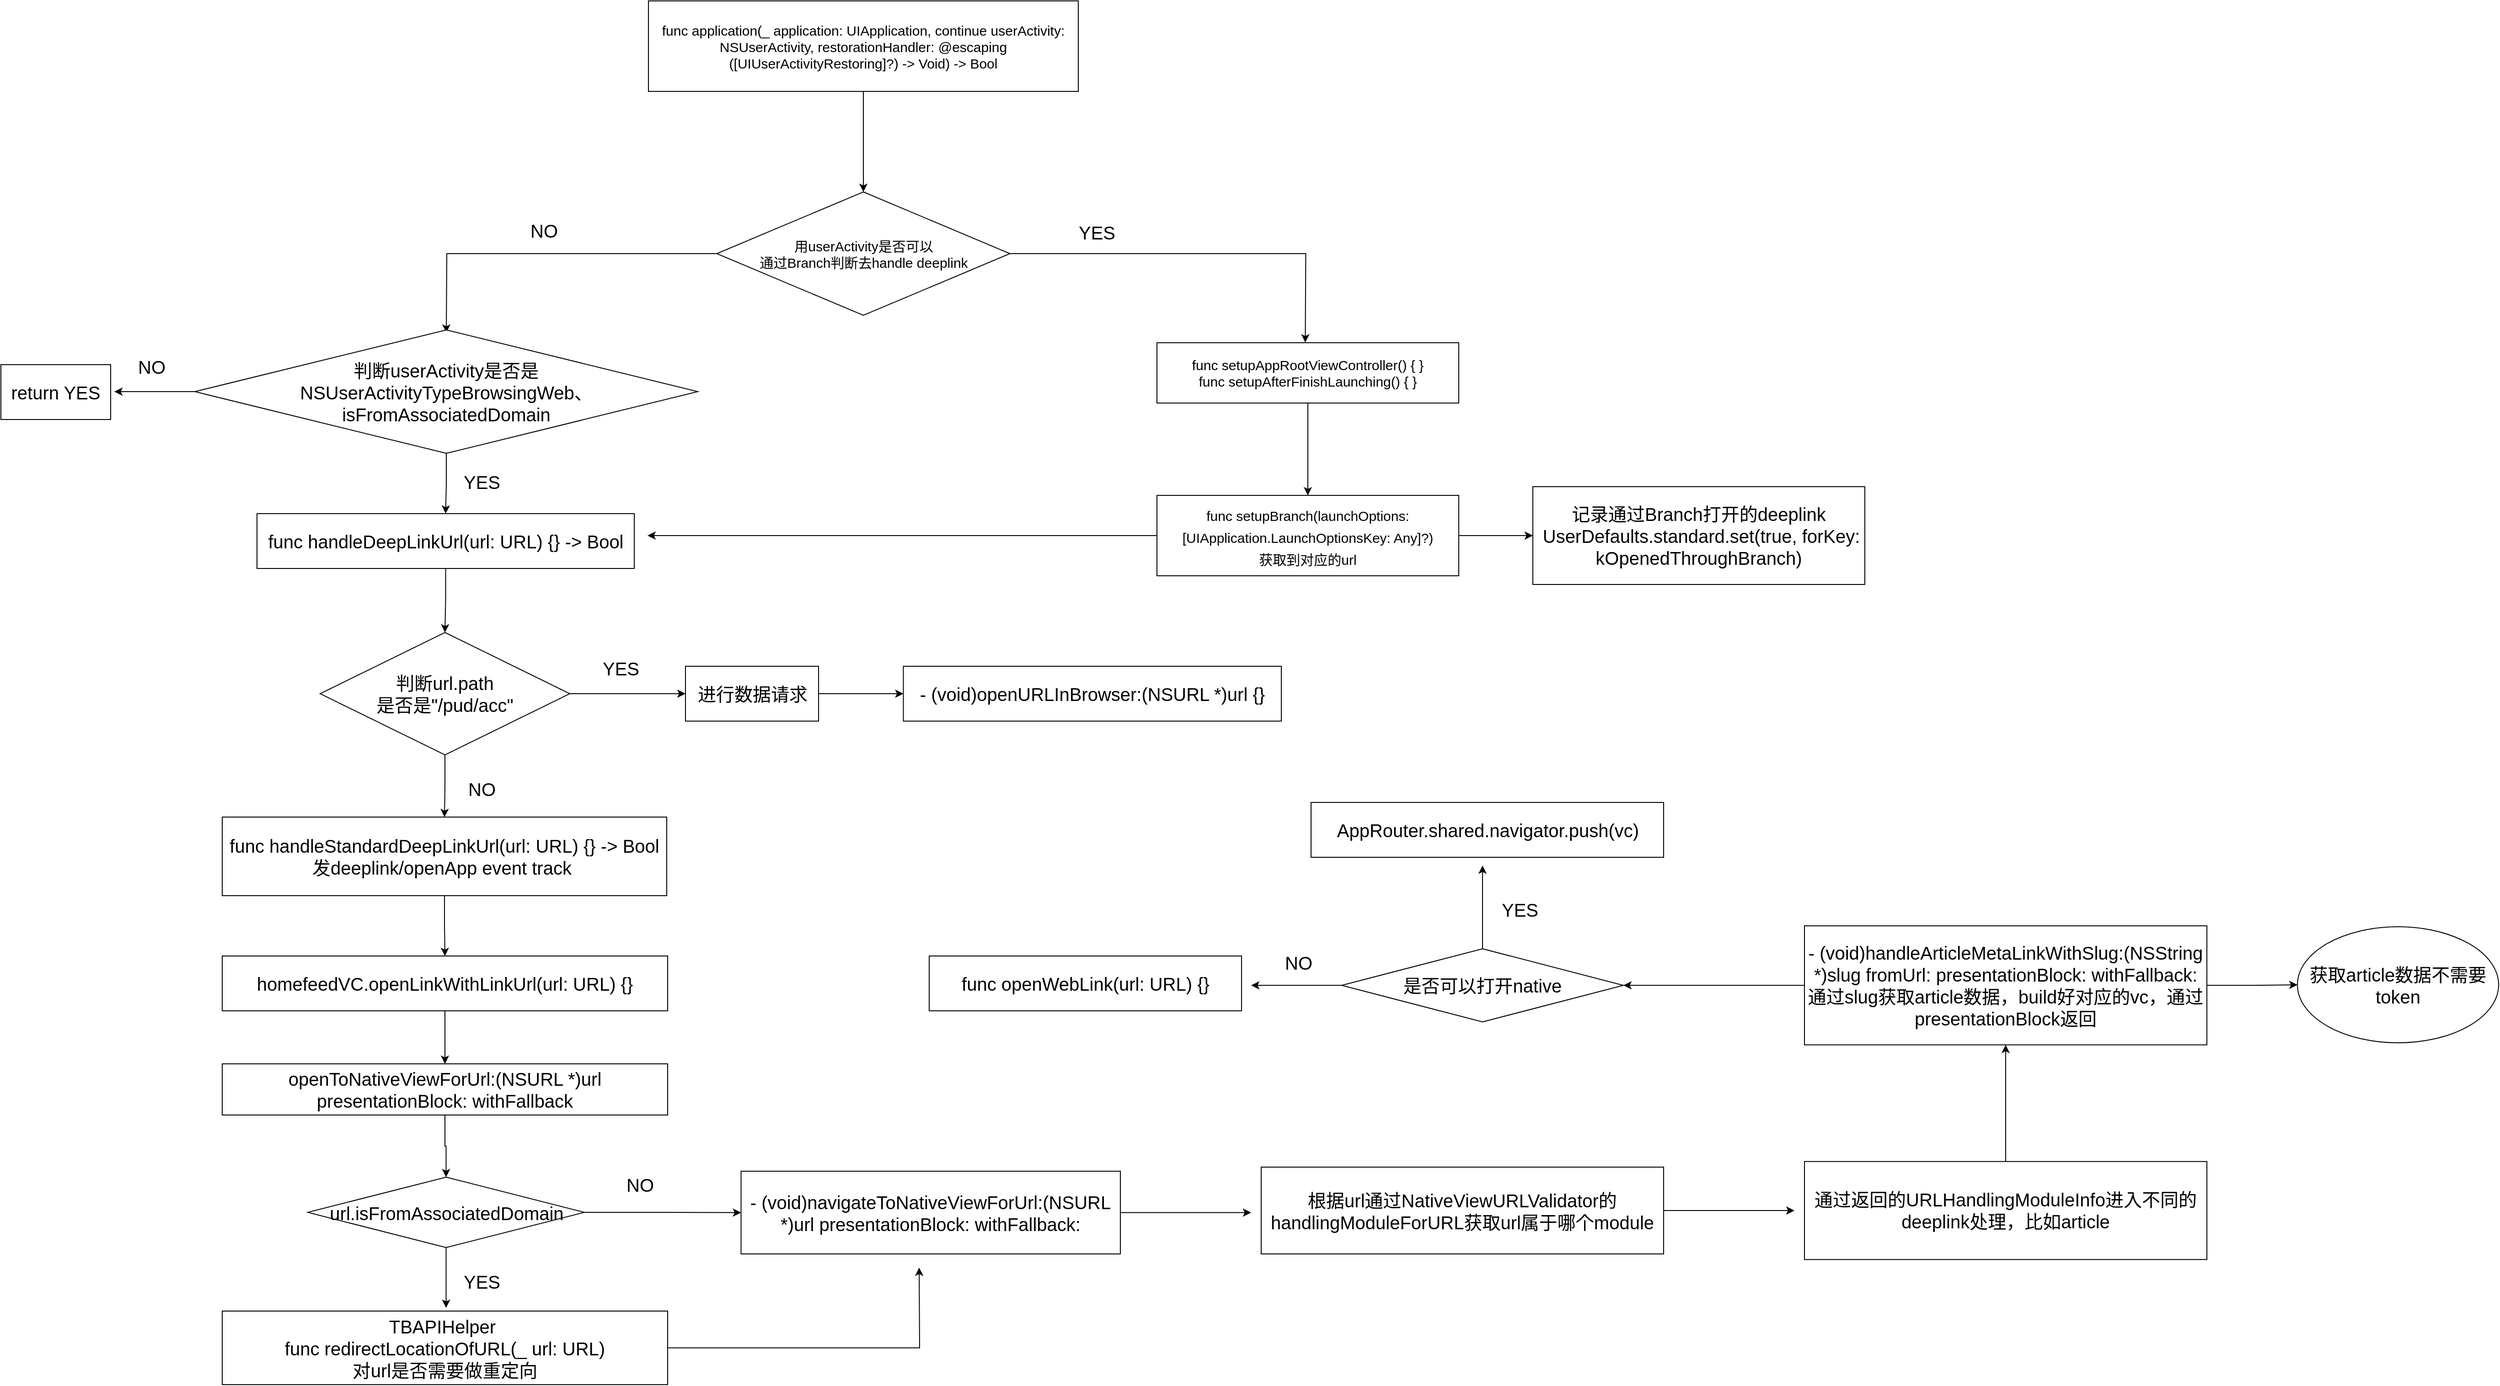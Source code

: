 <mxfile version="20.3.6" type="github">
  <diagram id="FDr8g_7TmeWDJbLXRSmU" name="Page-1">
    <mxGraphModel dx="1892" dy="1178" grid="1" gridSize="11" guides="1" tooltips="1" connect="1" arrows="1" fold="1" page="1" pageScale="1" pageWidth="3300" pageHeight="4681" math="0" shadow="0">
      <root>
        <mxCell id="0" />
        <mxCell id="1" parent="0" />
        <mxCell id="Dw6xoMdAvUMok9ZEsRMh-5" style="edgeStyle=orthogonalEdgeStyle;rounded=0;orthogonalLoop=1;jettySize=auto;html=1;entryX=0.5;entryY=0;entryDx=0;entryDy=0;fontSize=15;" edge="1" parent="1" source="Dw6xoMdAvUMok9ZEsRMh-1" target="Dw6xoMdAvUMok9ZEsRMh-2">
          <mxGeometry relative="1" as="geometry" />
        </mxCell>
        <mxCell id="Dw6xoMdAvUMok9ZEsRMh-1" value="&lt;font style=&quot;font-size: 15px;&quot;&gt;func application(_ application: UIApplication, continue userActivity: NSUserActivity, restorationHandler: @escaping ([UIUserActivityRestoring]?) -&amp;gt; Void) -&amp;gt; Bool&lt;/font&gt;" style="rounded=0;whiteSpace=wrap;html=1;" vertex="1" parent="1">
          <mxGeometry x="760" y="110" width="470" height="99" as="geometry" />
        </mxCell>
        <mxCell id="Dw6xoMdAvUMok9ZEsRMh-7" style="edgeStyle=orthogonalEdgeStyle;rounded=0;orthogonalLoop=1;jettySize=auto;html=1;fontSize=15;entryX=0.434;entryY=-0.005;entryDx=0;entryDy=0;entryPerimeter=0;exitX=1;exitY=0.5;exitDx=0;exitDy=0;" edge="1" parent="1" source="Dw6xoMdAvUMok9ZEsRMh-2">
          <mxGeometry relative="1" as="geometry">
            <mxPoint x="1478.22" y="483.725" as="targetPoint" />
            <mxPoint x="1174.08" y="386.571" as="sourcePoint" />
          </mxGeometry>
        </mxCell>
        <mxCell id="Dw6xoMdAvUMok9ZEsRMh-14" style="edgeStyle=orthogonalEdgeStyle;rounded=0;orthogonalLoop=1;jettySize=auto;html=1;fontSize=20;" edge="1" parent="1" source="Dw6xoMdAvUMok9ZEsRMh-2">
          <mxGeometry relative="1" as="geometry">
            <mxPoint x="539.0" y="473" as="targetPoint" />
          </mxGeometry>
        </mxCell>
        <mxCell id="Dw6xoMdAvUMok9ZEsRMh-2" value="用userActivity是否可以&lt;br&gt;通过Branch判断去handle deeplink" style="rhombus;whiteSpace=wrap;html=1;fontSize=15;" vertex="1" parent="1">
          <mxGeometry x="834.75" y="319" width="320.5" height="135" as="geometry" />
        </mxCell>
        <mxCell id="Dw6xoMdAvUMok9ZEsRMh-10" style="edgeStyle=orthogonalEdgeStyle;rounded=0;orthogonalLoop=1;jettySize=auto;html=1;fontSize=20;" edge="1" parent="1" source="Dw6xoMdAvUMok9ZEsRMh-6" target="Dw6xoMdAvUMok9ZEsRMh-9">
          <mxGeometry relative="1" as="geometry" />
        </mxCell>
        <mxCell id="Dw6xoMdAvUMok9ZEsRMh-6" value="func&amp;nbsp;setupAppRootViewController() { }&lt;br&gt;func&amp;nbsp;setupAfterFinishLaunching() { }&lt;br&gt;" style="rounded=0;whiteSpace=wrap;html=1;fontSize=15;" vertex="1" parent="1">
          <mxGeometry x="1316" y="484" width="330" height="66" as="geometry" />
        </mxCell>
        <mxCell id="Dw6xoMdAvUMok9ZEsRMh-8" value="&lt;span style=&quot;font-size: 20px;&quot;&gt;YES&lt;/span&gt;" style="text;html=1;align=center;verticalAlign=middle;resizable=0;points=[];autosize=1;strokeColor=none;fillColor=none;fontSize=15;" vertex="1" parent="1">
          <mxGeometry x="1217" y="346" width="66" height="33" as="geometry" />
        </mxCell>
        <mxCell id="Dw6xoMdAvUMok9ZEsRMh-30" style="edgeStyle=orthogonalEdgeStyle;rounded=0;orthogonalLoop=1;jettySize=auto;html=1;entryX=0;entryY=0.5;entryDx=0;entryDy=0;fontSize=20;" edge="1" parent="1" source="Dw6xoMdAvUMok9ZEsRMh-9" target="Dw6xoMdAvUMok9ZEsRMh-11">
          <mxGeometry relative="1" as="geometry" />
        </mxCell>
        <mxCell id="Dw6xoMdAvUMok9ZEsRMh-35" style="edgeStyle=orthogonalEdgeStyle;rounded=0;orthogonalLoop=1;jettySize=auto;html=1;fontSize=20;" edge="1" parent="1" source="Dw6xoMdAvUMok9ZEsRMh-9">
          <mxGeometry relative="1" as="geometry">
            <mxPoint x="759" y="695.0" as="targetPoint" />
          </mxGeometry>
        </mxCell>
        <mxCell id="Dw6xoMdAvUMok9ZEsRMh-9" value="&lt;span style=&quot;font-size: 15px;&quot;&gt;func setupBranch(launchOptions: [UIApplication.LaunchOptionsKey: Any]?)&lt;br&gt;获取到对应的url&lt;br&gt;&lt;/span&gt;" style="rounded=0;whiteSpace=wrap;html=1;fontSize=20;" vertex="1" parent="1">
          <mxGeometry x="1316" y="651" width="330" height="88" as="geometry" />
        </mxCell>
        <mxCell id="Dw6xoMdAvUMok9ZEsRMh-11" value="记录通过Branch打开的deeplink&lt;br&gt;&amp;nbsp;UserDefaults.standard.set(true, forKey: kOpenedThroughBranch)" style="rounded=0;whiteSpace=wrap;html=1;fontSize=20;" vertex="1" parent="1">
          <mxGeometry x="1727" y="641.5" width="363" height="107" as="geometry" />
        </mxCell>
        <mxCell id="Dw6xoMdAvUMok9ZEsRMh-15" value="NO" style="text;html=1;strokeColor=none;fillColor=none;align=center;verticalAlign=middle;whiteSpace=wrap;rounded=0;fontSize=20;" vertex="1" parent="1">
          <mxGeometry x="616" y="346" width="60" height="30" as="geometry" />
        </mxCell>
        <mxCell id="Dw6xoMdAvUMok9ZEsRMh-18" style="edgeStyle=orthogonalEdgeStyle;rounded=0;orthogonalLoop=1;jettySize=auto;html=1;fontSize=20;" edge="1" parent="1" source="Dw6xoMdAvUMok9ZEsRMh-16">
          <mxGeometry relative="1" as="geometry">
            <mxPoint x="176" y="537.5" as="targetPoint" />
          </mxGeometry>
        </mxCell>
        <mxCell id="Dw6xoMdAvUMok9ZEsRMh-21" style="edgeStyle=orthogonalEdgeStyle;rounded=0;orthogonalLoop=1;jettySize=auto;html=1;entryX=0.5;entryY=0;entryDx=0;entryDy=0;fontSize=20;" edge="1" parent="1" source="Dw6xoMdAvUMok9ZEsRMh-16" target="Dw6xoMdAvUMok9ZEsRMh-20">
          <mxGeometry relative="1" as="geometry" />
        </mxCell>
        <mxCell id="Dw6xoMdAvUMok9ZEsRMh-16" value="判断userActivity是否是&lt;br&gt;NSUserActivityTypeBrowsingWeb、&lt;br&gt;isFromAssociatedDomain" style="rhombus;whiteSpace=wrap;html=1;fontSize=20;" vertex="1" parent="1">
          <mxGeometry x="264" y="470" width="550" height="135" as="geometry" />
        </mxCell>
        <mxCell id="Dw6xoMdAvUMok9ZEsRMh-17" value="return YES" style="rounded=0;whiteSpace=wrap;html=1;fontSize=20;" vertex="1" parent="1">
          <mxGeometry x="52" y="508" width="120" height="60" as="geometry" />
        </mxCell>
        <mxCell id="Dw6xoMdAvUMok9ZEsRMh-19" value="NO" style="text;html=1;strokeColor=none;fillColor=none;align=center;verticalAlign=middle;whiteSpace=wrap;rounded=0;fontSize=20;" vertex="1" parent="1">
          <mxGeometry x="187" y="495" width="60" height="30" as="geometry" />
        </mxCell>
        <mxCell id="Dw6xoMdAvUMok9ZEsRMh-24" value="" style="edgeStyle=orthogonalEdgeStyle;rounded=0;orthogonalLoop=1;jettySize=auto;html=1;fontSize=20;" edge="1" parent="1" source="Dw6xoMdAvUMok9ZEsRMh-20" target="Dw6xoMdAvUMok9ZEsRMh-23">
          <mxGeometry relative="1" as="geometry" />
        </mxCell>
        <mxCell id="Dw6xoMdAvUMok9ZEsRMh-20" value="func handleDeepLinkUrl(url: URL) {} -&amp;gt; Bool" style="rounded=0;whiteSpace=wrap;html=1;fontSize=20;" vertex="1" parent="1">
          <mxGeometry x="332" y="671" width="412.5" height="60" as="geometry" />
        </mxCell>
        <mxCell id="Dw6xoMdAvUMok9ZEsRMh-22" value="YES" style="text;html=1;strokeColor=none;fillColor=none;align=center;verticalAlign=middle;whiteSpace=wrap;rounded=0;fontSize=20;" vertex="1" parent="1">
          <mxGeometry x="548" y="621" width="60" height="30" as="geometry" />
        </mxCell>
        <mxCell id="Dw6xoMdAvUMok9ZEsRMh-26" value="" style="edgeStyle=orthogonalEdgeStyle;rounded=0;orthogonalLoop=1;jettySize=auto;html=1;fontSize=20;" edge="1" parent="1" source="Dw6xoMdAvUMok9ZEsRMh-23" target="Dw6xoMdAvUMok9ZEsRMh-25">
          <mxGeometry relative="1" as="geometry" />
        </mxCell>
        <mxCell id="Dw6xoMdAvUMok9ZEsRMh-33" value="" style="edgeStyle=orthogonalEdgeStyle;rounded=0;orthogonalLoop=1;jettySize=auto;html=1;fontSize=20;" edge="1" parent="1" source="Dw6xoMdAvUMok9ZEsRMh-23" target="Dw6xoMdAvUMok9ZEsRMh-32">
          <mxGeometry relative="1" as="geometry" />
        </mxCell>
        <mxCell id="Dw6xoMdAvUMok9ZEsRMh-23" value="判断url.path&lt;br&gt;是否是&quot;/pud/acc&quot;" style="rhombus;whiteSpace=wrap;html=1;fontSize=20;rounded=0;" vertex="1" parent="1">
          <mxGeometry x="401" y="801" width="273" height="134" as="geometry" />
        </mxCell>
        <mxCell id="Dw6xoMdAvUMok9ZEsRMh-75" value="" style="edgeStyle=orthogonalEdgeStyle;rounded=0;orthogonalLoop=1;jettySize=auto;html=1;fontSize=20;" edge="1" parent="1" source="Dw6xoMdAvUMok9ZEsRMh-25" target="Dw6xoMdAvUMok9ZEsRMh-74">
          <mxGeometry relative="1" as="geometry" />
        </mxCell>
        <mxCell id="Dw6xoMdAvUMok9ZEsRMh-25" value="进行数据请求" style="whiteSpace=wrap;html=1;fontSize=20;rounded=0;" vertex="1" parent="1">
          <mxGeometry x="800.5" y="838" width="145.5" height="60" as="geometry" />
        </mxCell>
        <mxCell id="Dw6xoMdAvUMok9ZEsRMh-28" value="YES" style="text;html=1;strokeColor=none;fillColor=none;align=center;verticalAlign=middle;whiteSpace=wrap;rounded=0;fontSize=20;" vertex="1" parent="1">
          <mxGeometry x="700" y="825" width="60" height="30" as="geometry" />
        </mxCell>
        <mxCell id="Dw6xoMdAvUMok9ZEsRMh-38" style="edgeStyle=orthogonalEdgeStyle;rounded=0;orthogonalLoop=1;jettySize=auto;html=1;entryX=0.5;entryY=0;entryDx=0;entryDy=0;fontSize=20;" edge="1" parent="1" source="Dw6xoMdAvUMok9ZEsRMh-32" target="Dw6xoMdAvUMok9ZEsRMh-36">
          <mxGeometry relative="1" as="geometry" />
        </mxCell>
        <mxCell id="Dw6xoMdAvUMok9ZEsRMh-32" value="func handleStandardDeepLinkUrl(url: URL) {} -&amp;gt; Bool&lt;br&gt;发deeplink/openApp event track&amp;nbsp;" style="whiteSpace=wrap;html=1;fontSize=20;rounded=0;" vertex="1" parent="1">
          <mxGeometry x="294" y="1003" width="486" height="86" as="geometry" />
        </mxCell>
        <mxCell id="Dw6xoMdAvUMok9ZEsRMh-34" value="NO" style="text;html=1;strokeColor=none;fillColor=none;align=center;verticalAlign=middle;whiteSpace=wrap;rounded=0;fontSize=20;" vertex="1" parent="1">
          <mxGeometry x="548" y="957" width="60" height="30" as="geometry" />
        </mxCell>
        <mxCell id="Dw6xoMdAvUMok9ZEsRMh-41" style="edgeStyle=orthogonalEdgeStyle;rounded=0;orthogonalLoop=1;jettySize=auto;html=1;entryX=0.5;entryY=0;entryDx=0;entryDy=0;fontSize=20;" edge="1" parent="1" source="Dw6xoMdAvUMok9ZEsRMh-36" target="Dw6xoMdAvUMok9ZEsRMh-39">
          <mxGeometry relative="1" as="geometry" />
        </mxCell>
        <mxCell id="Dw6xoMdAvUMok9ZEsRMh-36" value="homefeedVC.openLinkWithLinkUrl(url: URL) {}" style="whiteSpace=wrap;html=1;fontSize=20;rounded=0;" vertex="1" parent="1">
          <mxGeometry x="294" y="1155" width="487" height="60" as="geometry" />
        </mxCell>
        <mxCell id="Dw6xoMdAvUMok9ZEsRMh-43" value="" style="edgeStyle=orthogonalEdgeStyle;rounded=0;orthogonalLoop=1;jettySize=auto;html=1;fontSize=20;" edge="1" parent="1" source="Dw6xoMdAvUMok9ZEsRMh-39" target="Dw6xoMdAvUMok9ZEsRMh-42">
          <mxGeometry relative="1" as="geometry" />
        </mxCell>
        <mxCell id="Dw6xoMdAvUMok9ZEsRMh-39" value="openToNativeViewForUrl:(NSURL *)url presentationBlock: withFallback" style="whiteSpace=wrap;html=1;fontSize=20;rounded=0;" vertex="1" parent="1">
          <mxGeometry x="294" y="1273" width="487" height="56" as="geometry" />
        </mxCell>
        <mxCell id="Dw6xoMdAvUMok9ZEsRMh-49" style="edgeStyle=orthogonalEdgeStyle;rounded=0;orthogonalLoop=1;jettySize=auto;html=1;fontSize=20;" edge="1" parent="1" source="Dw6xoMdAvUMok9ZEsRMh-42">
          <mxGeometry relative="1" as="geometry">
            <mxPoint x="538.75" y="1540" as="targetPoint" />
          </mxGeometry>
        </mxCell>
        <mxCell id="Dw6xoMdAvUMok9ZEsRMh-52" value="" style="edgeStyle=orthogonalEdgeStyle;rounded=0;orthogonalLoop=1;jettySize=auto;html=1;fontSize=20;" edge="1" parent="1" source="Dw6xoMdAvUMok9ZEsRMh-42" target="Dw6xoMdAvUMok9ZEsRMh-51">
          <mxGeometry relative="1" as="geometry" />
        </mxCell>
        <mxCell id="Dw6xoMdAvUMok9ZEsRMh-42" value="url.isFromAssociatedDomain" style="rhombus;whiteSpace=wrap;html=1;fontSize=20;rounded=0;" vertex="1" parent="1">
          <mxGeometry x="387.5" y="1397" width="302.5" height="77" as="geometry" />
        </mxCell>
        <mxCell id="Dw6xoMdAvUMok9ZEsRMh-54" style="edgeStyle=orthogonalEdgeStyle;rounded=0;orthogonalLoop=1;jettySize=auto;html=1;fontSize=20;" edge="1" parent="1" source="Dw6xoMdAvUMok9ZEsRMh-44">
          <mxGeometry relative="1" as="geometry">
            <mxPoint x="1056" y="1496" as="targetPoint" />
          </mxGeometry>
        </mxCell>
        <mxCell id="Dw6xoMdAvUMok9ZEsRMh-44" value="&lt;div&gt;TBAPIHelper&amp;nbsp;&lt;/div&gt;&lt;div&gt;func redirectLocationOfURL(_ url: URL)&lt;/div&gt;&lt;div&gt;对url是否需要做重定向&lt;/div&gt;" style="whiteSpace=wrap;html=1;fontSize=20;rounded=0;" vertex="1" parent="1">
          <mxGeometry x="294" y="1543.5" width="487" height="80.5" as="geometry" />
        </mxCell>
        <mxCell id="Dw6xoMdAvUMok9ZEsRMh-50" value="YES" style="text;html=1;strokeColor=none;fillColor=none;align=center;verticalAlign=middle;whiteSpace=wrap;rounded=0;fontSize=20;" vertex="1" parent="1">
          <mxGeometry x="548" y="1496" width="60" height="30" as="geometry" />
        </mxCell>
        <mxCell id="Dw6xoMdAvUMok9ZEsRMh-57" style="edgeStyle=orthogonalEdgeStyle;rounded=0;orthogonalLoop=1;jettySize=auto;html=1;fontSize=20;" edge="1" parent="1" source="Dw6xoMdAvUMok9ZEsRMh-51">
          <mxGeometry relative="1" as="geometry">
            <mxPoint x="1419" y="1435.75" as="targetPoint" />
          </mxGeometry>
        </mxCell>
        <mxCell id="Dw6xoMdAvUMok9ZEsRMh-51" value="- (void)navigateToNativeViewForUrl:(NSURL *)url presentationBlock: withFallback:" style="whiteSpace=wrap;html=1;fontSize=20;rounded=0;" vertex="1" parent="1">
          <mxGeometry x="861.25" y="1390.5" width="414.75" height="90.5" as="geometry" />
        </mxCell>
        <mxCell id="Dw6xoMdAvUMok9ZEsRMh-53" value="NO" style="text;html=1;strokeColor=none;fillColor=none;align=center;verticalAlign=middle;whiteSpace=wrap;rounded=0;fontSize=20;" vertex="1" parent="1">
          <mxGeometry x="721" y="1390" width="60" height="30" as="geometry" />
        </mxCell>
        <mxCell id="Dw6xoMdAvUMok9ZEsRMh-60" style="edgeStyle=orthogonalEdgeStyle;rounded=0;orthogonalLoop=1;jettySize=auto;html=1;fontSize=20;" edge="1" parent="1" source="Dw6xoMdAvUMok9ZEsRMh-55">
          <mxGeometry relative="1" as="geometry">
            <mxPoint x="2013" y="1433.5" as="targetPoint" />
          </mxGeometry>
        </mxCell>
        <mxCell id="Dw6xoMdAvUMok9ZEsRMh-55" value="根据url通过NativeViewURLValidator的handlingModuleForURL获取url属于哪个module" style="whiteSpace=wrap;html=1;fontSize=20;rounded=0;" vertex="1" parent="1">
          <mxGeometry x="1430" y="1386" width="440" height="95" as="geometry" />
        </mxCell>
        <mxCell id="Dw6xoMdAvUMok9ZEsRMh-63" style="edgeStyle=orthogonalEdgeStyle;rounded=0;orthogonalLoop=1;jettySize=auto;html=1;fontSize=20;entryX=0.5;entryY=1;entryDx=0;entryDy=0;" edge="1" parent="1" source="Dw6xoMdAvUMok9ZEsRMh-58" target="Dw6xoMdAvUMok9ZEsRMh-61">
          <mxGeometry relative="1" as="geometry">
            <mxPoint x="2244" y="1298" as="targetPoint" />
          </mxGeometry>
        </mxCell>
        <mxCell id="Dw6xoMdAvUMok9ZEsRMh-58" value="通过返回的URLHandlingModuleInfo进入不同的deeplink处理，比如article" style="whiteSpace=wrap;html=1;fontSize=20;rounded=0;" vertex="1" parent="1">
          <mxGeometry x="2024" y="1379.87" width="440" height="107.25" as="geometry" />
        </mxCell>
        <mxCell id="Dw6xoMdAvUMok9ZEsRMh-68" style="edgeStyle=orthogonalEdgeStyle;rounded=0;orthogonalLoop=1;jettySize=auto;html=1;entryX=1;entryY=0.5;entryDx=0;entryDy=0;fontSize=20;" edge="1" parent="1" source="Dw6xoMdAvUMok9ZEsRMh-61" target="Dw6xoMdAvUMok9ZEsRMh-66">
          <mxGeometry relative="1" as="geometry" />
        </mxCell>
        <mxCell id="Dw6xoMdAvUMok9ZEsRMh-77" value="" style="edgeStyle=orthogonalEdgeStyle;rounded=0;orthogonalLoop=1;jettySize=auto;html=1;fontSize=20;" edge="1" parent="1" source="Dw6xoMdAvUMok9ZEsRMh-61" target="Dw6xoMdAvUMok9ZEsRMh-76">
          <mxGeometry relative="1" as="geometry" />
        </mxCell>
        <mxCell id="Dw6xoMdAvUMok9ZEsRMh-61" value="- (void)handleArticleMetaLinkWithSlug:(NSString *)slug fromUrl: presentationBlock: withFallback:通过slug获取article数据，build好对应的vc，通过presentationBlock返回" style="whiteSpace=wrap;html=1;fontSize=20;rounded=0;" vertex="1" parent="1">
          <mxGeometry x="2024" y="1122" width="440" height="130.24" as="geometry" />
        </mxCell>
        <mxCell id="Dw6xoMdAvUMok9ZEsRMh-64" value="AppRouter.shared.navigator.push(vc)" style="whiteSpace=wrap;html=1;fontSize=20;rounded=0;" vertex="1" parent="1">
          <mxGeometry x="1484.5" y="987.0" width="385.5" height="60" as="geometry" />
        </mxCell>
        <mxCell id="Dw6xoMdAvUMok9ZEsRMh-70" style="edgeStyle=orthogonalEdgeStyle;rounded=0;orthogonalLoop=1;jettySize=auto;html=1;fontSize=20;" edge="1" parent="1" source="Dw6xoMdAvUMok9ZEsRMh-66">
          <mxGeometry relative="1" as="geometry">
            <mxPoint x="1672.0" y="1056" as="targetPoint" />
          </mxGeometry>
        </mxCell>
        <mxCell id="Dw6xoMdAvUMok9ZEsRMh-73" style="edgeStyle=orthogonalEdgeStyle;rounded=0;orthogonalLoop=1;jettySize=auto;html=1;fontSize=20;" edge="1" parent="1" source="Dw6xoMdAvUMok9ZEsRMh-66">
          <mxGeometry relative="1" as="geometry">
            <mxPoint x="1419" y="1187.12" as="targetPoint" />
          </mxGeometry>
        </mxCell>
        <mxCell id="Dw6xoMdAvUMok9ZEsRMh-66" value="是否可以打开native" style="rhombus;whiteSpace=wrap;html=1;fontSize=20;rounded=0;" vertex="1" parent="1">
          <mxGeometry x="1518" y="1147.12" width="308" height="80" as="geometry" />
        </mxCell>
        <mxCell id="Dw6xoMdAvUMok9ZEsRMh-71" value="YES" style="text;html=1;strokeColor=none;fillColor=none;align=center;verticalAlign=middle;whiteSpace=wrap;rounded=0;fontSize=20;" vertex="1" parent="1">
          <mxGeometry x="1683" y="1089" width="60" height="30" as="geometry" />
        </mxCell>
        <mxCell id="Dw6xoMdAvUMok9ZEsRMh-72" value="func openWebLink(url: URL) {}" style="whiteSpace=wrap;html=1;fontSize=20;rounded=0;" vertex="1" parent="1">
          <mxGeometry x="1067" y="1155" width="341.5" height="60" as="geometry" />
        </mxCell>
        <mxCell id="Dw6xoMdAvUMok9ZEsRMh-74" value="- (void)openURLInBrowser:(NSURL *)url {}" style="whiteSpace=wrap;html=1;fontSize=20;rounded=0;" vertex="1" parent="1">
          <mxGeometry x="1038.75" y="838" width="413.25" height="60" as="geometry" />
        </mxCell>
        <mxCell id="Dw6xoMdAvUMok9ZEsRMh-76" value="获取article数据不需要token" style="ellipse;whiteSpace=wrap;html=1;fontSize=20;rounded=0;" vertex="1" parent="1">
          <mxGeometry x="2563" y="1123" width="220" height="127" as="geometry" />
        </mxCell>
        <mxCell id="Dw6xoMdAvUMok9ZEsRMh-78" value="NO" style="text;html=1;strokeColor=none;fillColor=none;align=center;verticalAlign=middle;whiteSpace=wrap;rounded=0;fontSize=20;" vertex="1" parent="1">
          <mxGeometry x="1441" y="1147.12" width="60" height="30" as="geometry" />
        </mxCell>
      </root>
    </mxGraphModel>
  </diagram>
</mxfile>
